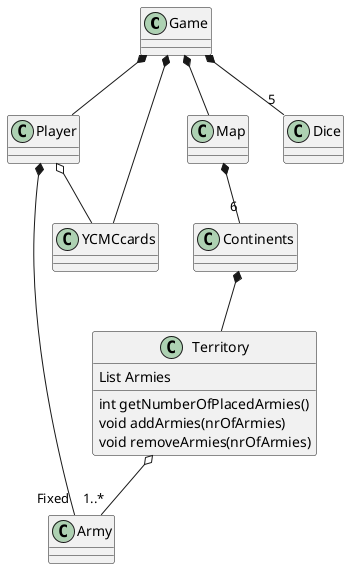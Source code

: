 @startuml
Game *-- Player
Player *-- "Fixed" Army
Player o-- YCMCcards
Game *-- YCMCcards
Game *-- Map
Map *-- "6" Continents
Continents *-- Territory

class Territory {
  List Armies
  int getNumberOfPlacedArmies()
  void addArmies(nrOfArmies)
  void removeArmies(nrOfArmies)
}

Territory o-- "1..*" Army
Game *-- "5" Dice
@enduml